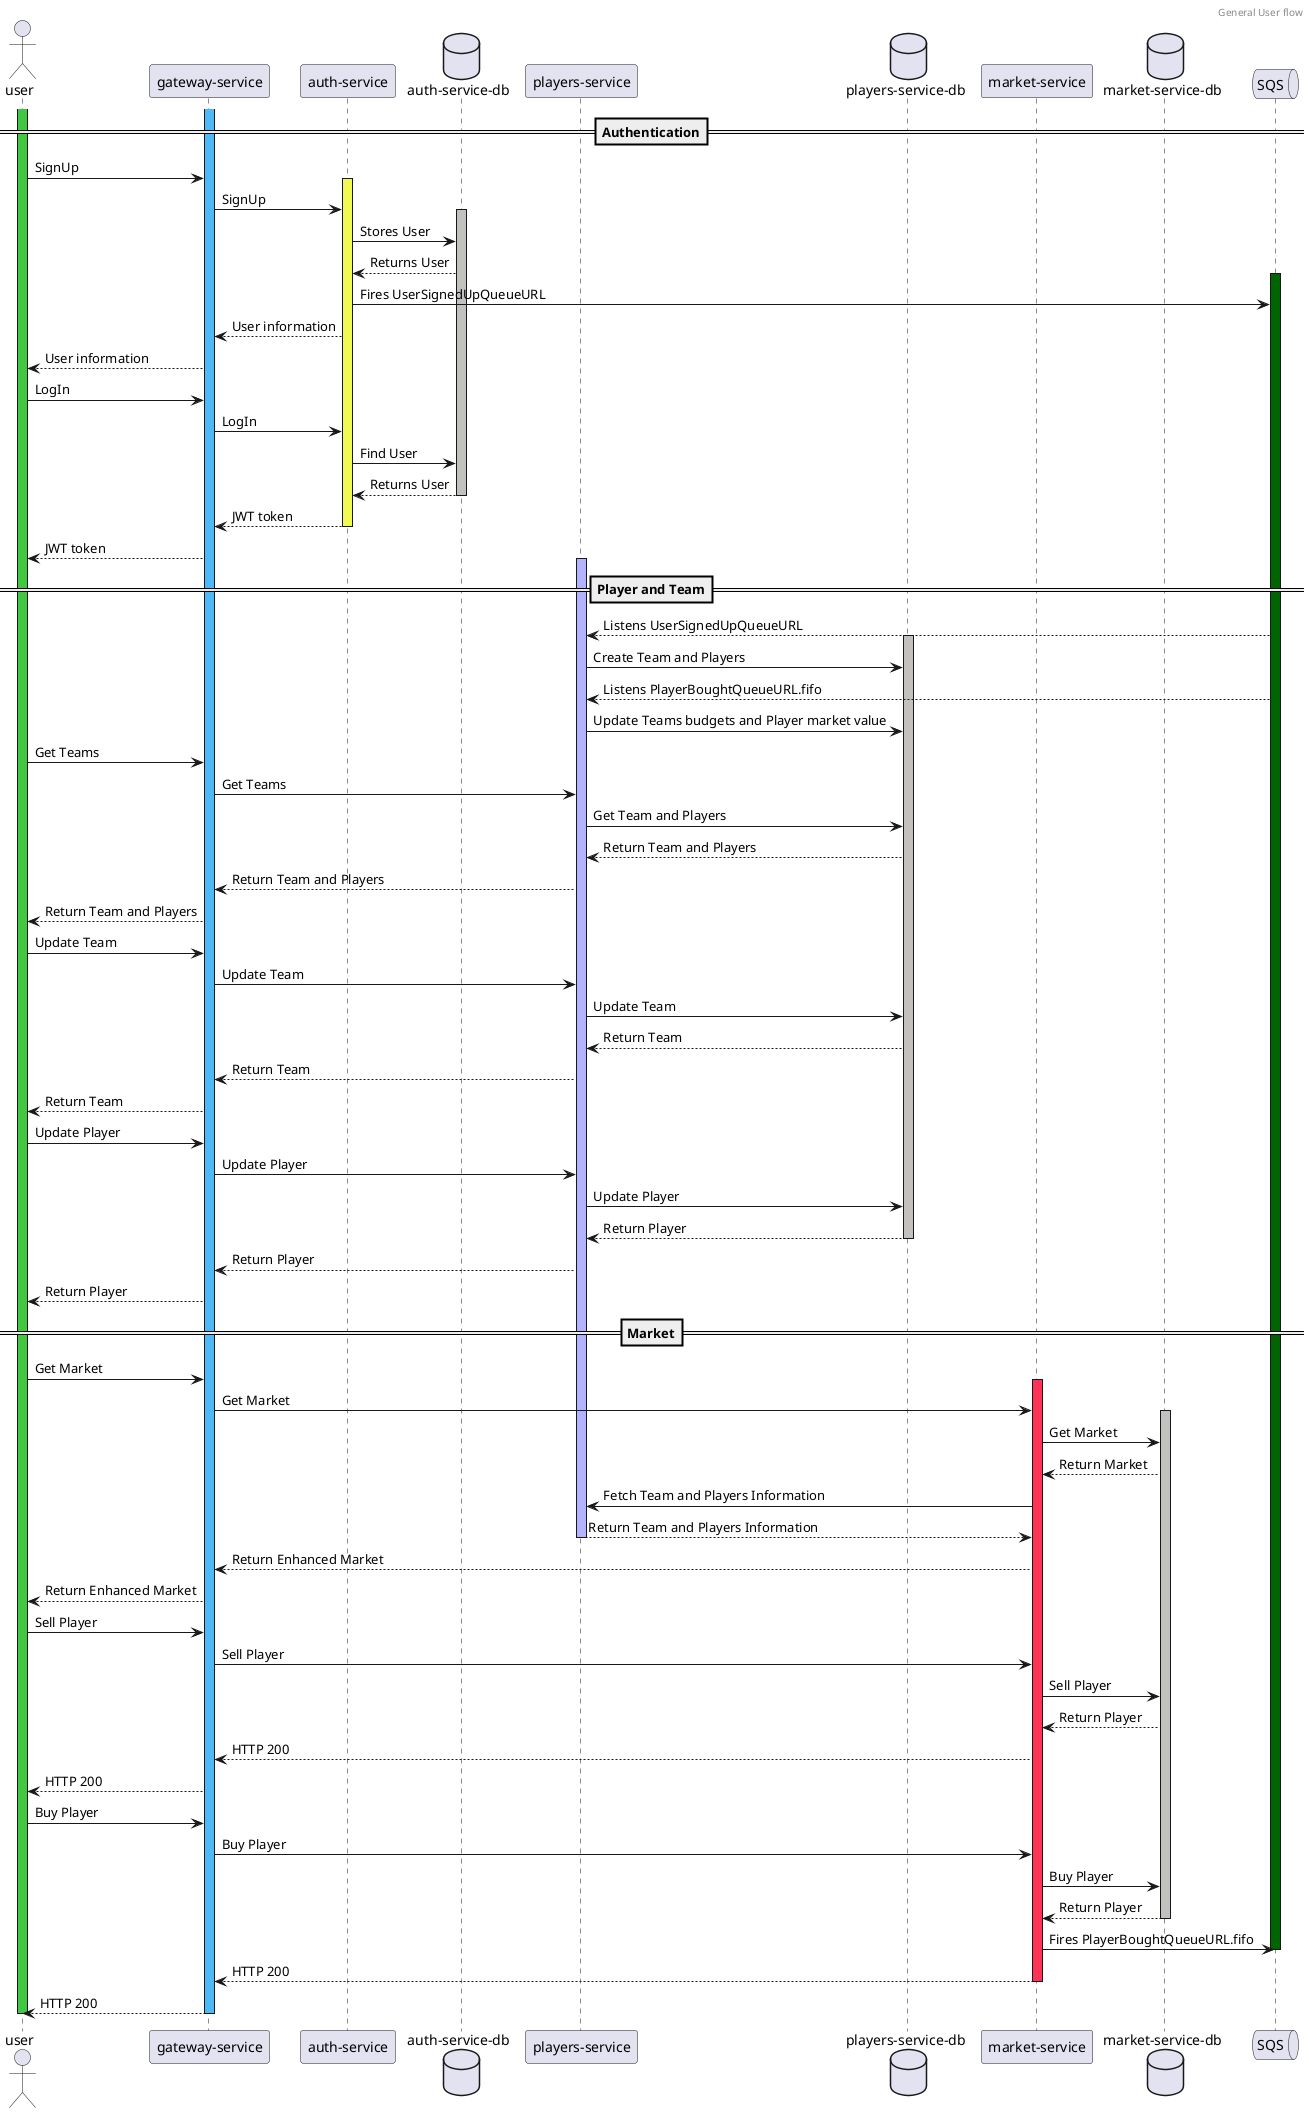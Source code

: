 
@startuml General User flow

header General User flow

actor "user"
participant "gateway-service" as GatewayService
participant "auth-service" as AuthService
database "auth-service-db" as AuthServiceDB
participant "players-service" as PlayersService
database "players-service-db" as PlayersServiceDB
participant "market-service" as MarketService
database "market-service-db" as MarketServiceDB
queue "SQS" as SQS

==Authentication==
activate "user" #42c740
activate "GatewayService" #4db9f7
"user" -> "GatewayService": SignUp
activate "AuthService" #f1fa50
"GatewayService" -> "AuthService": SignUp
activate "AuthServiceDB" #c2c1c0
"AuthService" -> "AuthServiceDB": Stores User
"AuthServiceDB" --> "AuthService": Returns User
activate "SQS" #006400
"AuthService" -> "SQS": Fires UserSignedUpQueueURL
"AuthService" --> "GatewayService": User information
"GatewayService" --> "user": User information
"user" -> "GatewayService": LogIn
"GatewayService" -> "AuthService": LogIn
"AuthService" -> "AuthServiceDB": Find User
"AuthServiceDB" --> "AuthService": Returns User
deactivate "AuthServiceDB"
"AuthService" --> "GatewayService": JWT token
deactivate "AuthService"
"GatewayService" --> "user": JWT token

==Player and Team==
activate "PlayersService" #b2b2ff
"SQS" --> "PlayersService": Listens UserSignedUpQueueURL
activate "PlayersServiceDB" #c2c1c0
"PlayersService" -> "PlayersServiceDB": Create Team and Players
"SQS" --> "PlayersService": Listens PlayerBoughtQueueURL.fifo
"PlayersService" -> "PlayersServiceDB": Update Teams budgets and Player market value
"user" -> "GatewayService": Get Teams
"GatewayService" -> "PlayersService": Get Teams
"PlayersService" -> "PlayersServiceDB": Get Team and Players
"PlayersServiceDB" --> "PlayersService": Return Team and Players
"PlayersService" --> "GatewayService": Return Team and Players
"GatewayService" --> "user": Return Team and Players
"user" -> "GatewayService": Update Team
"GatewayService" -> "PlayersService": Update Team
"PlayersService" -> "PlayersServiceDB": Update Team
"PlayersServiceDB" --> "PlayersService": Return Team
"PlayersService" --> "GatewayService": Return Team
"GatewayService" --> "user": Return Team
"user" -> "GatewayService": Update Player
"GatewayService" -> "PlayersService": Update Player
"PlayersService" -> "PlayersServiceDB": Update Player
"PlayersServiceDB" --> "PlayersService": Return Player
deactivate "PlayersServiceDB"
"PlayersService" --> "GatewayService": Return Player
"GatewayService" --> "user": Return Player

==Market==
"user" -> "GatewayService": Get Market
activate "MarketService" #ff3355
"GatewayService" -> "MarketService": Get Market
activate "MarketServiceDB" #c2c1c0
"MarketService" -> "MarketServiceDB": Get Market
"MarketServiceDB" --> "MarketService": Return Market
"MarketService" -> "PlayersService": Fetch Team and Players Information
"PlayersService" --> "MarketService": Return Team and Players Information
deactivate "PlayersService"
"MarketService" --> "GatewayService": Return Enhanced Market
"GatewayService" --> "user": Return Enhanced Market
"user" -> "GatewayService": Sell Player
"GatewayService" -> "MarketService": Sell Player
"MarketService" -> "MarketServiceDB": Sell Player
"MarketServiceDB" --> "MarketService": Return Player
"MarketService" --> "GatewayService": HTTP 200
"GatewayService" --> "user": HTTP 200
"user" -> "GatewayService": Buy Player
"GatewayService" -> "MarketService": Buy Player
"MarketService" -> "MarketServiceDB": Buy Player
"MarketServiceDB" --> "MarketService": Return Player
deactivate "MarketServiceDB"
"MarketService" -> "SQS": Fires PlayerBoughtQueueURL.fifo
deactivate "SQS"
"MarketService" --> "GatewayService": HTTP 200
deactivate "MarketService"
"GatewayService" --> "user": HTTP 200
deactivate "GatewayService"
deactivate "user"

@enduml
 